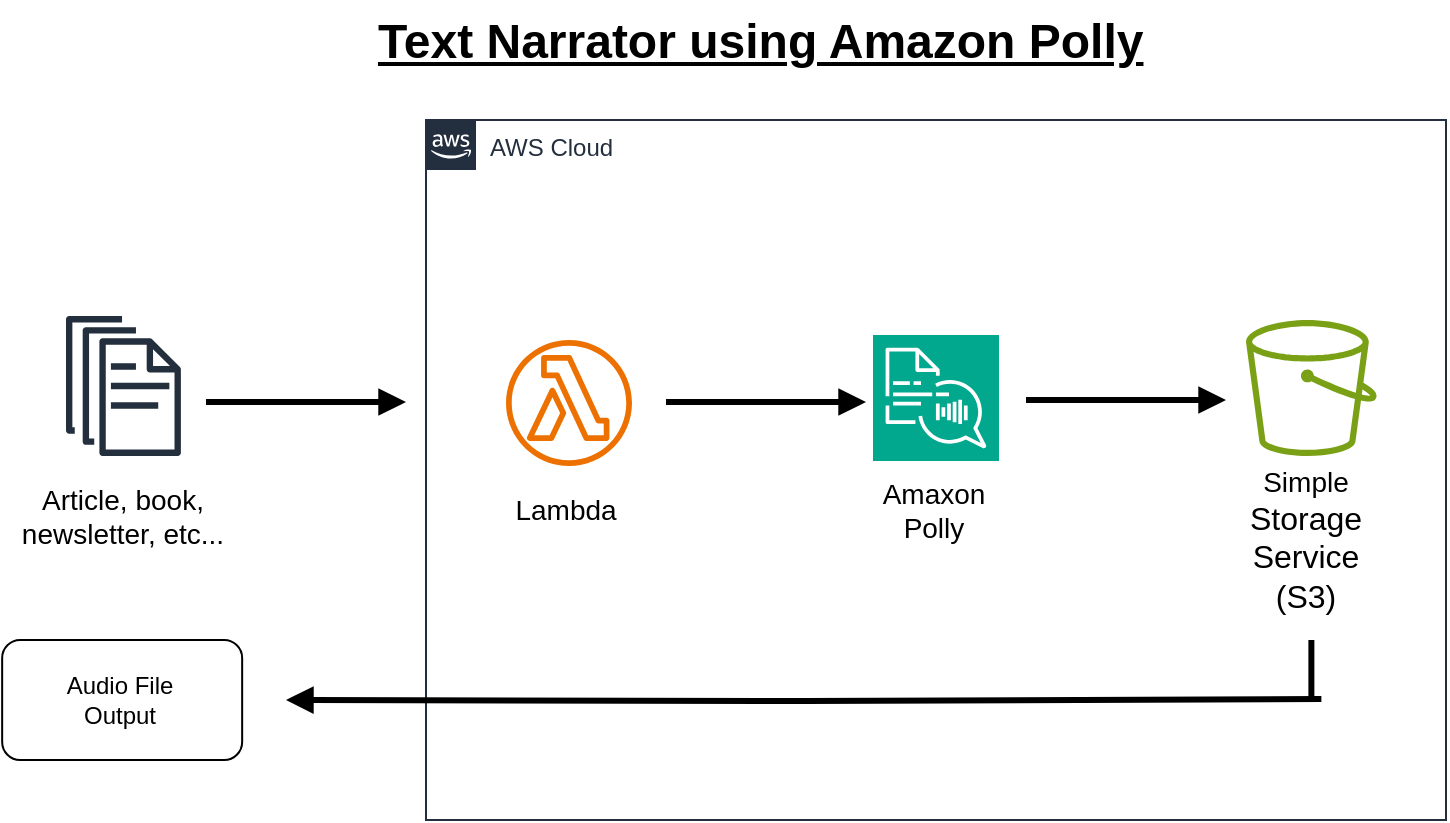 <mxfile version="24.8.3">
  <diagram name="Page-1" id="-a5QCyfUtRHze6FJyRC8">
    <mxGraphModel dx="808" dy="454" grid="1" gridSize="10" guides="1" tooltips="1" connect="1" arrows="1" fold="1" page="1" pageScale="1" pageWidth="827" pageHeight="1169" math="0" shadow="0">
      <root>
        <mxCell id="0" />
        <mxCell id="1" parent="0" />
        <mxCell id="GnSwyA_P6bUMeBboWfVk-8" value="AWS Cloud" style="points=[[0,0],[0.25,0],[0.5,0],[0.75,0],[1,0],[1,0.25],[1,0.5],[1,0.75],[1,1],[0.75,1],[0.5,1],[0.25,1],[0,1],[0,0.75],[0,0.5],[0,0.25]];outlineConnect=0;gradientColor=none;html=1;whiteSpace=wrap;fontSize=12;fontStyle=0;container=1;pointerEvents=0;collapsible=0;recursiveResize=0;shape=mxgraph.aws4.group;grIcon=mxgraph.aws4.group_aws_cloud_alt;strokeColor=#232F3E;fillColor=none;verticalAlign=top;align=left;spacingLeft=30;fontColor=#232F3E;dashed=0;movable=0;resizable=0;rotatable=0;deletable=0;editable=0;locked=1;connectable=0;" vertex="1" parent="1">
          <mxGeometry x="240" y="80" width="510" height="350" as="geometry" />
        </mxCell>
        <mxCell id="GnSwyA_P6bUMeBboWfVk-18" value="" style="edgeStyle=orthogonalEdgeStyle;html=1;endArrow=block;elbow=vertical;startArrow=none;endFill=1;strokeColor=#000000;rounded=0;strokeWidth=3;" edge="1" parent="GnSwyA_P6bUMeBboWfVk-8">
          <mxGeometry width="100" relative="1" as="geometry">
            <mxPoint x="120" y="141" as="sourcePoint" />
            <mxPoint x="220" y="141" as="targetPoint" />
          </mxGeometry>
        </mxCell>
        <mxCell id="GnSwyA_P6bUMeBboWfVk-19" value="" style="edgeStyle=orthogonalEdgeStyle;html=1;endArrow=block;elbow=vertical;startArrow=none;endFill=1;strokeColor=#000000;rounded=0;strokeWidth=3;" edge="1" parent="GnSwyA_P6bUMeBboWfVk-8">
          <mxGeometry width="100" relative="1" as="geometry">
            <mxPoint x="300" y="140" as="sourcePoint" />
            <mxPoint x="400" y="140" as="targetPoint" />
          </mxGeometry>
        </mxCell>
        <mxCell id="GnSwyA_P6bUMeBboWfVk-1" value="&lt;h1 style=&quot;margin-top: 0px;&quot;&gt;&lt;u&gt;Text Narrator using Amazon Polly&lt;/u&gt;&lt;/h1&gt;" style="text;html=1;whiteSpace=wrap;overflow=hidden;rounded=0;" vertex="1" parent="1">
          <mxGeometry x="214" y="20" width="400" height="50" as="geometry" />
        </mxCell>
        <mxCell id="GnSwyA_P6bUMeBboWfVk-3" value="" style="sketch=0;points=[[0,0,0],[0.25,0,0],[0.5,0,0],[0.75,0,0],[1,0,0],[0,1,0],[0.25,1,0],[0.5,1,0],[0.75,1,0],[1,1,0],[0,0.25,0],[0,0.5,0],[0,0.75,0],[1,0.25,0],[1,0.5,0],[1,0.75,0]];outlineConnect=0;fontColor=#232F3E;fillColor=#01A88D;strokeColor=#ffffff;dashed=0;verticalLabelPosition=bottom;verticalAlign=top;align=center;html=1;fontSize=12;fontStyle=0;aspect=fixed;shape=mxgraph.aws4.resourceIcon;resIcon=mxgraph.aws4.polly;" vertex="1" parent="1">
          <mxGeometry x="463.5" y="187.5" width="63" height="63" as="geometry" />
        </mxCell>
        <mxCell id="GnSwyA_P6bUMeBboWfVk-4" value="" style="sketch=0;outlineConnect=0;fontColor=#232F3E;gradientColor=none;fillColor=#7AA116;strokeColor=none;dashed=0;verticalLabelPosition=bottom;verticalAlign=top;align=center;html=1;fontSize=12;fontStyle=0;aspect=fixed;pointerEvents=1;shape=mxgraph.aws4.bucket;" vertex="1" parent="1">
          <mxGeometry x="650" y="180" width="65.38" height="68" as="geometry" />
        </mxCell>
        <mxCell id="GnSwyA_P6bUMeBboWfVk-5" value="" style="sketch=0;outlineConnect=0;fontColor=#232F3E;gradientColor=none;fillColor=#ED7100;strokeColor=none;dashed=0;verticalLabelPosition=bottom;verticalAlign=top;align=center;html=1;fontSize=12;fontStyle=0;aspect=fixed;pointerEvents=1;shape=mxgraph.aws4.lambda_function;" vertex="1" parent="1">
          <mxGeometry x="280" y="190" width="63" height="63" as="geometry" />
        </mxCell>
        <mxCell id="GnSwyA_P6bUMeBboWfVk-7" value="" style="sketch=0;outlineConnect=0;fontColor=#232F3E;gradientColor=none;fillColor=#232F3D;strokeColor=none;dashed=0;verticalLabelPosition=bottom;verticalAlign=top;align=center;html=1;fontSize=12;fontStyle=0;aspect=fixed;pointerEvents=1;shape=mxgraph.aws4.documents;" vertex="1" parent="1">
          <mxGeometry x="60" y="178" width="57.44" height="70" as="geometry" />
        </mxCell>
        <mxCell id="GnSwyA_P6bUMeBboWfVk-9" value="&lt;font style=&quot;font-size: 14px;&quot;&gt;Simple&lt;/font&gt;&lt;div&gt;&lt;font size=&quot;3&quot;&gt;Storage&lt;/font&gt;&lt;/div&gt;&lt;div&gt;&lt;font size=&quot;3&quot;&gt;Service&lt;/font&gt;&lt;/div&gt;&lt;div&gt;&lt;font size=&quot;3&quot;&gt;(S3)&lt;/font&gt;&lt;/div&gt;" style="text;html=1;align=center;verticalAlign=middle;whiteSpace=wrap;rounded=0;" vertex="1" parent="1">
          <mxGeometry x="640" y="260" width="80" height="60" as="geometry" />
        </mxCell>
        <mxCell id="GnSwyA_P6bUMeBboWfVk-10" value="&lt;font style=&quot;font-size: 14px;&quot;&gt;Amaxon Polly&lt;/font&gt;" style="text;html=1;align=center;verticalAlign=middle;whiteSpace=wrap;rounded=0;" vertex="1" parent="1">
          <mxGeometry x="463.5" y="260" width="60" height="30" as="geometry" />
        </mxCell>
        <mxCell id="GnSwyA_P6bUMeBboWfVk-11" value="&lt;font style=&quot;font-size: 14px;&quot;&gt;Lambda&lt;/font&gt;" style="text;html=1;align=center;verticalAlign=middle;whiteSpace=wrap;rounded=0;" vertex="1" parent="1">
          <mxGeometry x="280" y="260" width="60" height="30" as="geometry" />
        </mxCell>
        <mxCell id="GnSwyA_P6bUMeBboWfVk-12" value="&lt;font style=&quot;font-size: 14px;&quot;&gt;Article, book, newsletter, etc...&lt;/font&gt;" style="text;html=1;align=center;verticalAlign=middle;whiteSpace=wrap;rounded=0;" vertex="1" parent="1">
          <mxGeometry x="28.08" y="253" width="121.28" height="50" as="geometry" />
        </mxCell>
        <mxCell id="GnSwyA_P6bUMeBboWfVk-14" value="" style="rounded=1;whiteSpace=wrap;html=1;" vertex="1" parent="1">
          <mxGeometry x="28.08" y="340" width="120" height="60" as="geometry" />
        </mxCell>
        <mxCell id="GnSwyA_P6bUMeBboWfVk-15" value="Audio File Output" style="text;html=1;align=center;verticalAlign=middle;whiteSpace=wrap;rounded=0;" vertex="1" parent="1">
          <mxGeometry x="57.44" y="355" width="60" height="30" as="geometry" />
        </mxCell>
        <mxCell id="GnSwyA_P6bUMeBboWfVk-16" value="" style="edgeStyle=orthogonalEdgeStyle;html=1;endArrow=block;elbow=vertical;startArrow=none;endFill=1;strokeColor=#000000;rounded=0;strokeWidth=3;" edge="1" parent="1">
          <mxGeometry width="100" relative="1" as="geometry">
            <mxPoint x="130" y="221" as="sourcePoint" />
            <mxPoint x="230" y="221" as="targetPoint" />
          </mxGeometry>
        </mxCell>
        <mxCell id="GnSwyA_P6bUMeBboWfVk-22" value="" style="line;strokeWidth=3;direction=south;html=1;" vertex="1" parent="1">
          <mxGeometry x="677.69" y="340" width="10" height="30" as="geometry" />
        </mxCell>
        <mxCell id="GnSwyA_P6bUMeBboWfVk-23" value="" style="edgeStyle=orthogonalEdgeStyle;html=1;endArrow=none;elbow=vertical;startArrow=block;startFill=1;strokeColor=#000000;rounded=0;strokeWidth=3;" edge="1" parent="1">
          <mxGeometry width="100" relative="1" as="geometry">
            <mxPoint x="170" y="370" as="sourcePoint" />
            <mxPoint x="687.69" y="369.5" as="targetPoint" />
          </mxGeometry>
        </mxCell>
      </root>
    </mxGraphModel>
  </diagram>
</mxfile>

